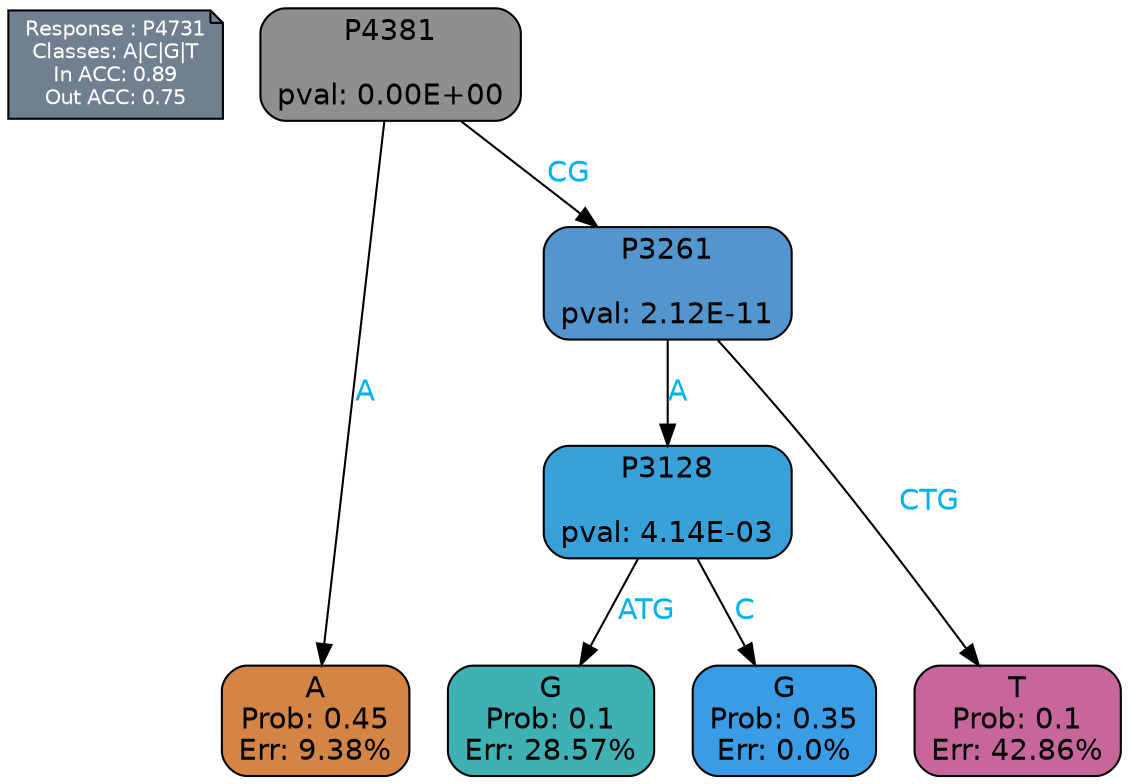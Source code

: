 digraph Tree {
node [shape=box, style="filled, rounded", color="black", fontname=helvetica] ;
graph [ranksep=equally, splines=polylines, bgcolor=transparent, dpi=600] ;
edge [fontname=helvetica] ;
LEGEND [label="Response : P4731
Classes: A|C|G|T
In ACC: 0.89
Out ACC: 0.75
",shape=note,align=left,style=filled,fillcolor="slategray",fontcolor="white",fontsize=10];1 [label="P4381

pval: 0.00E+00", fillcolor="#8d8f90"] ;
2 [label="A
Prob: 0.45
Err: 9.38%", fillcolor="#d58543"] ;
3 [label="P3261

pval: 2.12E-11", fillcolor="#5396ce"] ;
4 [label="P3128

pval: 4.14E-03", fillcolor="#39a1da"] ;
5 [label="G
Prob: 0.1
Err: 28.57%", fillcolor="#3db1b3"] ;
6 [label="G
Prob: 0.35
Err: 0.0%", fillcolor="#399de5"] ;
7 [label="T
Prob: 0.1
Err: 42.86%", fillcolor="#c6669b"] ;
1 -> 2 [label="A",fontcolor=deepskyblue2] ;
1 -> 3 [label="CG",fontcolor=deepskyblue2] ;
3 -> 4 [label="A",fontcolor=deepskyblue2] ;
3 -> 7 [label="CTG",fontcolor=deepskyblue2] ;
4 -> 5 [label="ATG",fontcolor=deepskyblue2] ;
4 -> 6 [label="C",fontcolor=deepskyblue2] ;
{rank = same; 2;5;6;7;}{rank = same; LEGEND;1;}}